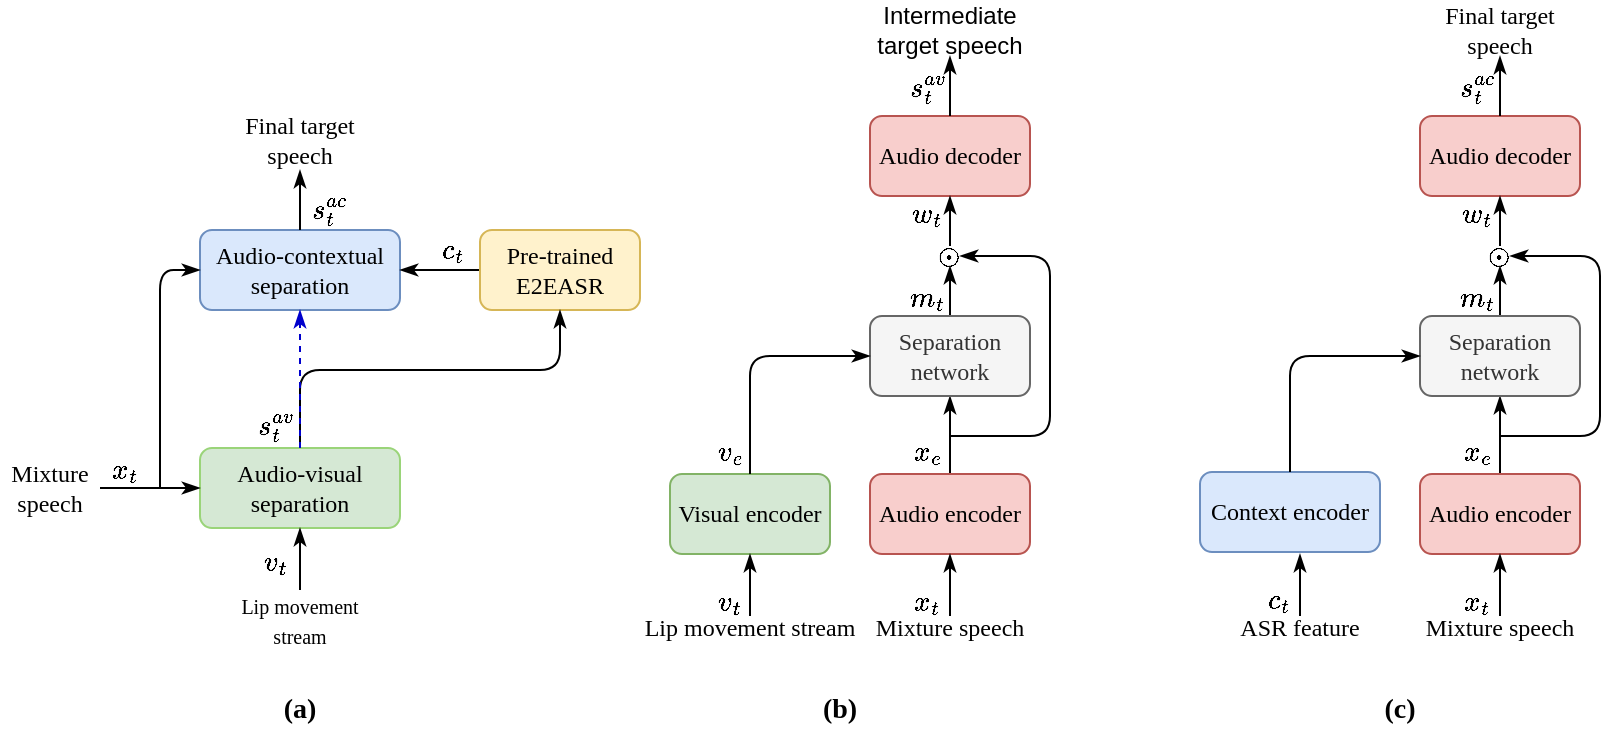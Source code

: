 <mxfile version="15.2.7" type="github">
  <diagram id="y_EGhvHL0gBH4iH_qR2R" name="Page-1">
    <mxGraphModel dx="1892" dy="667" grid="1" gridSize="10" guides="1" tooltips="1" connect="1" arrows="1" fold="1" page="1" pageScale="1" pageWidth="827" pageHeight="1169" math="1" shadow="0">
      <root>
        <mxCell id="0" />
        <mxCell id="1" parent="0" />
        <mxCell id="VpKqUX4VM9mPJ3Cbt_9l-1" value="&lt;font face=&quot;Times New Roman&quot;&gt;Audio-visual separation&lt;/font&gt;" style="rounded=1;whiteSpace=wrap;html=1;fillColor=#d5e8d4;strokeColor=#9AD479;shadow=0;strokeWidth=1;" vertex="1" parent="1">
          <mxGeometry x="80" y="319" width="100" height="40" as="geometry" />
        </mxCell>
        <mxCell id="VpKqUX4VM9mPJ3Cbt_9l-2" value="&lt;font face=&quot;Times New Roman&quot;&gt;Audio-contextual separation&lt;/font&gt;" style="rounded=1;whiteSpace=wrap;html=1;fillColor=#dae8fc;strokeColor=#6c8ebf;strokeWidth=1;" vertex="1" parent="1">
          <mxGeometry x="80" y="210" width="100" height="40" as="geometry" />
        </mxCell>
        <mxCell id="VpKqUX4VM9mPJ3Cbt_9l-5" value="" style="edgeStyle=orthogonalEdgeStyle;rounded=0;orthogonalLoop=1;jettySize=auto;html=1;endArrow=classicThin;endFill=1;" edge="1" parent="1" source="VpKqUX4VM9mPJ3Cbt_9l-4" target="VpKqUX4VM9mPJ3Cbt_9l-2">
          <mxGeometry relative="1" as="geometry" />
        </mxCell>
        <mxCell id="VpKqUX4VM9mPJ3Cbt_9l-4" value="&lt;font face=&quot;Times New Roman&quot;&gt;Pre-trained&lt;br&gt;E2EASR&lt;/font&gt;" style="rounded=1;whiteSpace=wrap;html=1;fillColor=#fff2cc;strokeColor=#d6b656;strokeWidth=1;" vertex="1" parent="1">
          <mxGeometry x="220" y="210" width="80" height="40" as="geometry" />
        </mxCell>
        <mxCell id="VpKqUX4VM9mPJ3Cbt_9l-7" value="" style="edgeStyle=orthogonalEdgeStyle;rounded=0;orthogonalLoop=1;jettySize=auto;html=1;endArrow=classicThin;endFill=1;" edge="1" parent="1" source="VpKqUX4VM9mPJ3Cbt_9l-6" target="VpKqUX4VM9mPJ3Cbt_9l-1">
          <mxGeometry relative="1" as="geometry" />
        </mxCell>
        <mxCell id="VpKqUX4VM9mPJ3Cbt_9l-6" value="&lt;font style=&quot;font-size: 10px&quot; face=&quot;Times New Roman&quot;&gt;Lip movement stream&lt;/font&gt;" style="text;html=1;strokeColor=none;fillColor=none;align=center;verticalAlign=middle;whiteSpace=wrap;rounded=0;shadow=0;" vertex="1" parent="1">
          <mxGeometry x="90" y="390" width="80" height="30" as="geometry" />
        </mxCell>
        <mxCell id="VpKqUX4VM9mPJ3Cbt_9l-9" value="" style="edgeStyle=orthogonalEdgeStyle;rounded=0;orthogonalLoop=1;jettySize=auto;html=1;endArrow=classicThin;endFill=1;exitX=1;exitY=0.5;exitDx=0;exitDy=0;" edge="1" parent="1" source="VpKqUX4VM9mPJ3Cbt_9l-8" target="VpKqUX4VM9mPJ3Cbt_9l-1">
          <mxGeometry relative="1" as="geometry" />
        </mxCell>
        <mxCell id="VpKqUX4VM9mPJ3Cbt_9l-8" value="&lt;font face=&quot;Times New Roman&quot;&gt;Mixture speech&lt;/font&gt;" style="text;html=1;strokeColor=none;fillColor=none;align=center;verticalAlign=middle;whiteSpace=wrap;rounded=0;shadow=0;" vertex="1" parent="1">
          <mxGeometry x="-20" y="324" width="50" height="30" as="geometry" />
        </mxCell>
        <mxCell id="VpKqUX4VM9mPJ3Cbt_9l-10" value="" style="edgeStyle=elbowEdgeStyle;elbow=vertical;endArrow=classicThin;html=1;endFill=1;entryX=0;entryY=0.5;entryDx=0;entryDy=0;" edge="1" parent="1" target="VpKqUX4VM9mPJ3Cbt_9l-2">
          <mxGeometry width="50" height="50" relative="1" as="geometry">
            <mxPoint x="60" y="339" as="sourcePoint" />
            <mxPoint x="80" y="249" as="targetPoint" />
            <Array as="points">
              <mxPoint x="60" y="230" />
              <mxPoint x="80" y="249" />
              <mxPoint x="90" y="299" />
              <mxPoint x="178" y="379" />
            </Array>
          </mxGeometry>
        </mxCell>
        <mxCell id="VpKqUX4VM9mPJ3Cbt_9l-15" value="" style="endArrow=classicThin;html=1;endFill=1;entryX=0.5;entryY=1;entryDx=0;entryDy=0;" edge="1" parent="1" source="VpKqUX4VM9mPJ3Cbt_9l-2" target="VpKqUX4VM9mPJ3Cbt_9l-16">
          <mxGeometry width="50" height="50" relative="1" as="geometry">
            <mxPoint x="450" y="360" as="sourcePoint" />
            <mxPoint x="420" y="360" as="targetPoint" />
          </mxGeometry>
        </mxCell>
        <mxCell id="VpKqUX4VM9mPJ3Cbt_9l-16" value="&lt;font face=&quot;Times New Roman&quot;&gt;Final target speech&lt;/font&gt;" style="text;html=1;strokeColor=none;fillColor=none;align=center;verticalAlign=middle;whiteSpace=wrap;rounded=0;shadow=0;" vertex="1" parent="1">
          <mxGeometry x="95" y="150" width="70" height="30" as="geometry" />
        </mxCell>
        <mxCell id="VpKqUX4VM9mPJ3Cbt_9l-18" value="" style="edgeStyle=elbowEdgeStyle;elbow=vertical;endArrow=classicThin;html=1;entryX=0.5;entryY=1;entryDx=0;entryDy=0;endFill=1;" edge="1" parent="1" source="VpKqUX4VM9mPJ3Cbt_9l-1" target="VpKqUX4VM9mPJ3Cbt_9l-4">
          <mxGeometry width="50" height="50" relative="1" as="geometry">
            <mxPoint x="210" y="315" as="sourcePoint" />
            <mxPoint x="260" y="265" as="targetPoint" />
            <Array as="points">
              <mxPoint x="200" y="280" />
              <mxPoint x="200" y="290" />
            </Array>
          </mxGeometry>
        </mxCell>
        <mxCell id="VpKqUX4VM9mPJ3Cbt_9l-25" value="$$v_t$$" style="text;html=1;strokeColor=none;fillColor=none;align=center;verticalAlign=middle;whiteSpace=wrap;rounded=0;shadow=0;" vertex="1" parent="1">
          <mxGeometry x="108" y="370" width="20" height="11" as="geometry" />
        </mxCell>
        <mxCell id="VpKqUX4VM9mPJ3Cbt_9l-26" value="$$x_t$$" style="text;html=1;strokeColor=none;fillColor=none;align=center;verticalAlign=middle;whiteSpace=wrap;rounded=0;shadow=0;" vertex="1" parent="1">
          <mxGeometry x="33" y="324" width="20" height="11" as="geometry" />
        </mxCell>
        <mxCell id="VpKqUX4VM9mPJ3Cbt_9l-30" value="$$s_t^{av}$$" style="text;html=1;strokeColor=none;fillColor=none;align=center;verticalAlign=middle;whiteSpace=wrap;rounded=0;shadow=0;" vertex="1" parent="1">
          <mxGeometry x="108" y="302.5" width="20" height="11" as="geometry" />
        </mxCell>
        <mxCell id="VpKqUX4VM9mPJ3Cbt_9l-31" value="$$s_t^{ac}$$" style="text;html=1;strokeColor=none;fillColor=none;align=center;verticalAlign=middle;whiteSpace=wrap;rounded=0;shadow=0;" vertex="1" parent="1">
          <mxGeometry x="135" y="194" width="20" height="11" as="geometry" />
        </mxCell>
        <mxCell id="VpKqUX4VM9mPJ3Cbt_9l-32" value="$$c_t$$" style="text;html=1;strokeColor=none;fillColor=none;align=center;verticalAlign=middle;whiteSpace=wrap;rounded=0;shadow=0;" vertex="1" parent="1">
          <mxGeometry x="197" y="214" width="20" height="11" as="geometry" />
        </mxCell>
        <mxCell id="VpKqUX4VM9mPJ3Cbt_9l-33" value="" style="endArrow=classicThin;html=1;entryX=0.5;entryY=1;entryDx=0;entryDy=0;exitX=0.5;exitY=0;exitDx=0;exitDy=0;endFill=1;dashed=1;strokeWidth=1;strokeColor=#0000CC;" edge="1" parent="1" source="VpKqUX4VM9mPJ3Cbt_9l-1" target="VpKqUX4VM9mPJ3Cbt_9l-2">
          <mxGeometry width="50" height="50" relative="1" as="geometry">
            <mxPoint x="250" y="370" as="sourcePoint" />
            <mxPoint x="300" y="320" as="targetPoint" />
          </mxGeometry>
        </mxCell>
        <mxCell id="VpKqUX4VM9mPJ3Cbt_9l-34" value="&lt;font face=&quot;Times New Roman&quot; style=&quot;font-size: 14px&quot;&gt;&lt;b&gt;(a)&lt;/b&gt;&lt;/font&gt;" style="text;html=1;strokeColor=none;fillColor=none;align=center;verticalAlign=middle;whiteSpace=wrap;rounded=0;shadow=0;" vertex="1" parent="1">
          <mxGeometry x="110" y="440" width="40" height="20" as="geometry" />
        </mxCell>
        <mxCell id="VpKqUX4VM9mPJ3Cbt_9l-35" value="&lt;font face=&quot;Times New Roman&quot;&gt;Visual encoder&lt;/font&gt;" style="rounded=1;whiteSpace=wrap;html=1;shadow=0;strokeColor=#82b366;strokeWidth=1;fillColor=#d5e8d4;" vertex="1" parent="1">
          <mxGeometry x="315" y="332" width="80" height="40" as="geometry" />
        </mxCell>
        <mxCell id="VpKqUX4VM9mPJ3Cbt_9l-40" value="" style="edgeStyle=orthogonalEdgeStyle;rounded=0;orthogonalLoop=1;jettySize=auto;html=1;endArrow=classicThin;endFill=1;strokeColor=#000000;strokeWidth=1;" edge="1" parent="1" source="VpKqUX4VM9mPJ3Cbt_9l-36" target="VpKqUX4VM9mPJ3Cbt_9l-37">
          <mxGeometry relative="1" as="geometry" />
        </mxCell>
        <mxCell id="VpKqUX4VM9mPJ3Cbt_9l-36" value="&lt;font face=&quot;Times New Roman&quot;&gt;Audio encoder&lt;/font&gt;" style="rounded=1;whiteSpace=wrap;html=1;shadow=0;strokeColor=#b85450;strokeWidth=1;fillColor=#f8cecc;" vertex="1" parent="1">
          <mxGeometry x="415" y="332" width="80" height="40" as="geometry" />
        </mxCell>
        <mxCell id="VpKqUX4VM9mPJ3Cbt_9l-41" value="" style="edgeStyle=orthogonalEdgeStyle;rounded=0;orthogonalLoop=1;jettySize=auto;html=1;endArrow=classicThin;endFill=1;strokeColor=#000000;strokeWidth=1;entryX=0.5;entryY=1;entryDx=0;entryDy=0;" edge="1" parent="1" source="VpKqUX4VM9mPJ3Cbt_9l-37" target="VpKqUX4VM9mPJ3Cbt_9l-42">
          <mxGeometry relative="1" as="geometry">
            <mxPoint x="455" y="233" as="targetPoint" />
          </mxGeometry>
        </mxCell>
        <mxCell id="VpKqUX4VM9mPJ3Cbt_9l-37" value="&lt;font face=&quot;Times New Roman&quot;&gt;Separation network&lt;/font&gt;" style="rounded=1;whiteSpace=wrap;html=1;shadow=0;strokeColor=#666666;strokeWidth=1;fillColor=#f5f5f5;fontColor=#333333;" vertex="1" parent="1">
          <mxGeometry x="415" y="253" width="80" height="40" as="geometry" />
        </mxCell>
        <mxCell id="VpKqUX4VM9mPJ3Cbt_9l-38" value="" style="edgeStyle=segmentEdgeStyle;endArrow=classicThin;html=1;strokeColor=#000000;strokeWidth=1;exitX=0.5;exitY=0;exitDx=0;exitDy=0;endFill=1;" edge="1" parent="1" source="VpKqUX4VM9mPJ3Cbt_9l-35" target="VpKqUX4VM9mPJ3Cbt_9l-37">
          <mxGeometry width="50" height="50" relative="1" as="geometry">
            <mxPoint x="235" y="373" as="sourcePoint" />
            <mxPoint x="285" y="323" as="targetPoint" />
            <Array as="points">
              <mxPoint x="355" y="273" />
            </Array>
          </mxGeometry>
        </mxCell>
        <mxCell id="VpKqUX4VM9mPJ3Cbt_9l-39" value="&lt;font face=&quot;Times New Roman&quot;&gt;Audio decoder&lt;/font&gt;" style="rounded=1;whiteSpace=wrap;html=1;shadow=0;strokeColor=#b85450;strokeWidth=1;fillColor=#f8cecc;" vertex="1" parent="1">
          <mxGeometry x="415" y="153" width="80" height="40" as="geometry" />
        </mxCell>
        <mxCell id="VpKqUX4VM9mPJ3Cbt_9l-45" value="" style="edgeStyle=orthogonalEdgeStyle;rounded=0;orthogonalLoop=1;jettySize=auto;html=1;endArrow=classicThin;endFill=1;strokeColor=#000000;strokeWidth=1;" edge="1" parent="1" source="VpKqUX4VM9mPJ3Cbt_9l-42" target="VpKqUX4VM9mPJ3Cbt_9l-39">
          <mxGeometry relative="1" as="geometry">
            <Array as="points">
              <mxPoint x="455" y="207" />
              <mxPoint x="455" y="207" />
            </Array>
          </mxGeometry>
        </mxCell>
        <mxCell id="VpKqUX4VM9mPJ3Cbt_9l-42" value="$$\odot$$" style="text;html=1;strokeColor=none;fillColor=none;align=center;verticalAlign=middle;whiteSpace=wrap;rounded=0;shadow=0;" vertex="1" parent="1">
          <mxGeometry x="450" y="218" width="10" height="10" as="geometry" />
        </mxCell>
        <mxCell id="VpKqUX4VM9mPJ3Cbt_9l-50" value="" style="edgeStyle=elbowEdgeStyle;elbow=horizontal;endArrow=classicThin;html=1;strokeColor=#000000;strokeWidth=1;entryX=1;entryY=0.5;entryDx=0;entryDy=0;endFill=1;" edge="1" parent="1" target="VpKqUX4VM9mPJ3Cbt_9l-42">
          <mxGeometry width="50" height="50" relative="1" as="geometry">
            <mxPoint x="455" y="313" as="sourcePoint" />
            <mxPoint x="545" y="227" as="targetPoint" />
            <Array as="points">
              <mxPoint x="505" y="303" />
              <mxPoint x="535" y="253" />
            </Array>
          </mxGeometry>
        </mxCell>
        <mxCell id="VpKqUX4VM9mPJ3Cbt_9l-53" value="" style="edgeStyle=orthogonalEdgeStyle;rounded=0;orthogonalLoop=1;jettySize=auto;html=1;endArrow=classicThin;endFill=1;strokeColor=#000000;strokeWidth=1;" edge="1" parent="1" source="VpKqUX4VM9mPJ3Cbt_9l-51" target="VpKqUX4VM9mPJ3Cbt_9l-35">
          <mxGeometry relative="1" as="geometry" />
        </mxCell>
        <mxCell id="VpKqUX4VM9mPJ3Cbt_9l-51" value="&lt;font face=&quot;Times New Roman&quot;&gt;Lip movement stream&lt;/font&gt;" style="text;html=1;strokeColor=none;fillColor=none;align=center;verticalAlign=middle;whiteSpace=wrap;rounded=0;shadow=0;" vertex="1" parent="1">
          <mxGeometry x="300" y="403" width="110" height="11" as="geometry" />
        </mxCell>
        <mxCell id="VpKqUX4VM9mPJ3Cbt_9l-52" value="&lt;font face=&quot;Times New Roman&quot;&gt;Mixture speech&lt;/font&gt;" style="text;html=1;strokeColor=none;fillColor=none;align=center;verticalAlign=middle;whiteSpace=wrap;rounded=0;shadow=0;" vertex="1" parent="1">
          <mxGeometry x="415" y="403" width="80" height="11" as="geometry" />
        </mxCell>
        <mxCell id="VpKqUX4VM9mPJ3Cbt_9l-56" value="" style="endArrow=classicThin;html=1;strokeColor=#000000;strokeWidth=1;endFill=1;" edge="1" parent="1" target="VpKqUX4VM9mPJ3Cbt_9l-36">
          <mxGeometry width="50" height="50" relative="1" as="geometry">
            <mxPoint x="455" y="403" as="sourcePoint" />
            <mxPoint x="425" y="433" as="targetPoint" />
          </mxGeometry>
        </mxCell>
        <mxCell id="VpKqUX4VM9mPJ3Cbt_9l-58" value="$$v_t$$" style="text;html=1;strokeColor=none;fillColor=none;align=center;verticalAlign=middle;whiteSpace=wrap;rounded=0;shadow=0;" vertex="1" parent="1">
          <mxGeometry x="335" y="390" width="20" height="11" as="geometry" />
        </mxCell>
        <mxCell id="VpKqUX4VM9mPJ3Cbt_9l-59" value="$$x_t$$" style="text;html=1;strokeColor=none;fillColor=none;align=center;verticalAlign=middle;whiteSpace=wrap;rounded=0;shadow=0;" vertex="1" parent="1">
          <mxGeometry x="434" y="390" width="20" height="11" as="geometry" />
        </mxCell>
        <mxCell id="VpKqUX4VM9mPJ3Cbt_9l-60" value="$$v_e$$" style="text;html=1;strokeColor=none;fillColor=none;align=center;verticalAlign=middle;whiteSpace=wrap;rounded=0;shadow=0;" vertex="1" parent="1">
          <mxGeometry x="335" y="315.5" width="20" height="11" as="geometry" />
        </mxCell>
        <mxCell id="VpKqUX4VM9mPJ3Cbt_9l-61" value="$$x_e$$" style="text;html=1;strokeColor=none;fillColor=none;align=center;verticalAlign=middle;whiteSpace=wrap;rounded=0;shadow=0;" vertex="1" parent="1">
          <mxGeometry x="434" y="315.5" width="20" height="11" as="geometry" />
        </mxCell>
        <mxCell id="VpKqUX4VM9mPJ3Cbt_9l-62" value="$$m_t$$" style="text;html=1;strokeColor=none;fillColor=none;align=center;verticalAlign=middle;whiteSpace=wrap;rounded=0;shadow=0;" vertex="1" parent="1">
          <mxGeometry x="434" y="238" width="20" height="11" as="geometry" />
        </mxCell>
        <mxCell id="VpKqUX4VM9mPJ3Cbt_9l-63" value="$$w_t$$" style="text;html=1;strokeColor=none;fillColor=none;align=center;verticalAlign=middle;whiteSpace=wrap;rounded=0;shadow=0;" vertex="1" parent="1">
          <mxGeometry x="434" y="196" width="20" height="11" as="geometry" />
        </mxCell>
        <mxCell id="VpKqUX4VM9mPJ3Cbt_9l-64" value="" style="endArrow=classicThin;html=1;endFill=1;" edge="1" parent="1" source="VpKqUX4VM9mPJ3Cbt_9l-39">
          <mxGeometry width="50" height="50" relative="1" as="geometry">
            <mxPoint x="15" y="233" as="sourcePoint" />
            <mxPoint x="455" y="123" as="targetPoint" />
          </mxGeometry>
        </mxCell>
        <mxCell id="VpKqUX4VM9mPJ3Cbt_9l-65" value="Intermediate target speech" style="text;html=1;strokeColor=none;fillColor=none;align=center;verticalAlign=middle;whiteSpace=wrap;rounded=0;shadow=0;" vertex="1" parent="1">
          <mxGeometry x="410" y="100" width="90" height="20" as="geometry" />
        </mxCell>
        <mxCell id="VpKqUX4VM9mPJ3Cbt_9l-66" value="$$s_t^{av}$$" style="text;html=1;strokeColor=none;fillColor=none;align=center;verticalAlign=middle;whiteSpace=wrap;rounded=0;shadow=0;" vertex="1" parent="1">
          <mxGeometry x="434" y="133" width="20" height="11" as="geometry" />
        </mxCell>
        <mxCell id="VpKqUX4VM9mPJ3Cbt_9l-68" value="&lt;font face=&quot;Times New Roman&quot; style=&quot;font-size: 14px&quot;&gt;&lt;b&gt;(b)&lt;/b&gt;&lt;/font&gt;" style="text;html=1;strokeColor=none;fillColor=none;align=center;verticalAlign=middle;whiteSpace=wrap;rounded=0;shadow=0;" vertex="1" parent="1">
          <mxGeometry x="380" y="440" width="40" height="20" as="geometry" />
        </mxCell>
        <mxCell id="VpKqUX4VM9mPJ3Cbt_9l-69" value="" style="edgeStyle=orthogonalEdgeStyle;rounded=0;orthogonalLoop=1;jettySize=auto;html=1;endArrow=classicThin;endFill=1;strokeColor=#000000;strokeWidth=1;" edge="1" parent="1" source="VpKqUX4VM9mPJ3Cbt_9l-70" target="VpKqUX4VM9mPJ3Cbt_9l-72">
          <mxGeometry relative="1" as="geometry" />
        </mxCell>
        <mxCell id="VpKqUX4VM9mPJ3Cbt_9l-70" value="&lt;font face=&quot;Times New Roman&quot;&gt;Audio encoder&lt;/font&gt;" style="rounded=1;whiteSpace=wrap;html=1;shadow=0;strokeColor=#b85450;strokeWidth=1;fillColor=#f8cecc;" vertex="1" parent="1">
          <mxGeometry x="690" y="332" width="80" height="40" as="geometry" />
        </mxCell>
        <mxCell id="VpKqUX4VM9mPJ3Cbt_9l-71" value="" style="edgeStyle=orthogonalEdgeStyle;rounded=0;orthogonalLoop=1;jettySize=auto;html=1;endArrow=classicThin;endFill=1;strokeColor=#000000;strokeWidth=1;entryX=0.5;entryY=1;entryDx=0;entryDy=0;" edge="1" parent="1" source="VpKqUX4VM9mPJ3Cbt_9l-72" target="VpKqUX4VM9mPJ3Cbt_9l-76">
          <mxGeometry relative="1" as="geometry">
            <mxPoint x="730" y="233" as="targetPoint" />
          </mxGeometry>
        </mxCell>
        <mxCell id="VpKqUX4VM9mPJ3Cbt_9l-72" value="&lt;font face=&quot;Times New Roman&quot;&gt;Separation network&lt;/font&gt;" style="rounded=1;whiteSpace=wrap;html=1;shadow=0;strokeColor=#666666;strokeWidth=1;fillColor=#f5f5f5;fontColor=#333333;" vertex="1" parent="1">
          <mxGeometry x="690" y="253" width="80" height="40" as="geometry" />
        </mxCell>
        <mxCell id="VpKqUX4VM9mPJ3Cbt_9l-74" value="&lt;font face=&quot;Times New Roman&quot;&gt;Audio decoder&lt;/font&gt;" style="rounded=1;whiteSpace=wrap;html=1;shadow=0;strokeColor=#b85450;strokeWidth=1;fillColor=#f8cecc;" vertex="1" parent="1">
          <mxGeometry x="690" y="153" width="80" height="40" as="geometry" />
        </mxCell>
        <mxCell id="VpKqUX4VM9mPJ3Cbt_9l-75" value="" style="edgeStyle=orthogonalEdgeStyle;rounded=0;orthogonalLoop=1;jettySize=auto;html=1;endArrow=classicThin;endFill=1;strokeColor=#000000;strokeWidth=1;" edge="1" parent="1" source="VpKqUX4VM9mPJ3Cbt_9l-76" target="VpKqUX4VM9mPJ3Cbt_9l-74">
          <mxGeometry relative="1" as="geometry">
            <Array as="points">
              <mxPoint x="730" y="207" />
              <mxPoint x="730" y="207" />
            </Array>
          </mxGeometry>
        </mxCell>
        <mxCell id="VpKqUX4VM9mPJ3Cbt_9l-76" value="$$\odot$$" style="text;html=1;strokeColor=none;fillColor=none;align=center;verticalAlign=middle;whiteSpace=wrap;rounded=0;shadow=0;" vertex="1" parent="1">
          <mxGeometry x="725" y="218" width="10" height="10" as="geometry" />
        </mxCell>
        <mxCell id="VpKqUX4VM9mPJ3Cbt_9l-77" value="" style="edgeStyle=elbowEdgeStyle;elbow=horizontal;endArrow=classicThin;html=1;strokeColor=#000000;strokeWidth=1;entryX=1;entryY=0.5;entryDx=0;entryDy=0;endFill=1;" edge="1" parent="1" target="VpKqUX4VM9mPJ3Cbt_9l-76">
          <mxGeometry width="50" height="50" relative="1" as="geometry">
            <mxPoint x="730" y="313" as="sourcePoint" />
            <mxPoint x="820" y="227" as="targetPoint" />
            <Array as="points">
              <mxPoint x="780" y="303" />
              <mxPoint x="810" y="253" />
            </Array>
          </mxGeometry>
        </mxCell>
        <mxCell id="VpKqUX4VM9mPJ3Cbt_9l-78" value="" style="edgeStyle=orthogonalEdgeStyle;rounded=0;orthogonalLoop=1;jettySize=auto;html=1;endArrow=classicThin;endFill=1;strokeColor=#000000;strokeWidth=1;" edge="1" parent="1">
          <mxGeometry relative="1" as="geometry">
            <mxPoint x="630" y="403" as="sourcePoint" />
            <mxPoint x="630" y="372" as="targetPoint" />
          </mxGeometry>
        </mxCell>
        <mxCell id="VpKqUX4VM9mPJ3Cbt_9l-79" value="&lt;font face=&quot;Times New Roman&quot;&gt;Mixture speech&lt;/font&gt;" style="text;html=1;strokeColor=none;fillColor=none;align=center;verticalAlign=middle;whiteSpace=wrap;rounded=0;shadow=0;" vertex="1" parent="1">
          <mxGeometry x="690" y="403" width="80" height="11" as="geometry" />
        </mxCell>
        <mxCell id="VpKqUX4VM9mPJ3Cbt_9l-80" value="" style="endArrow=classicThin;html=1;strokeColor=#000000;strokeWidth=1;endFill=1;" edge="1" parent="1" target="VpKqUX4VM9mPJ3Cbt_9l-70">
          <mxGeometry width="50" height="50" relative="1" as="geometry">
            <mxPoint x="730" y="403" as="sourcePoint" />
            <mxPoint x="700" y="433" as="targetPoint" />
          </mxGeometry>
        </mxCell>
        <mxCell id="VpKqUX4VM9mPJ3Cbt_9l-81" value="$$c_t$$" style="text;html=1;strokeColor=none;fillColor=none;align=center;verticalAlign=middle;whiteSpace=wrap;rounded=0;shadow=0;" vertex="1" parent="1">
          <mxGeometry x="610" y="389.5" width="20" height="11" as="geometry" />
        </mxCell>
        <mxCell id="VpKqUX4VM9mPJ3Cbt_9l-82" value="$$x_t$$" style="text;html=1;strokeColor=none;fillColor=none;align=center;verticalAlign=middle;whiteSpace=wrap;rounded=0;shadow=0;" vertex="1" parent="1">
          <mxGeometry x="709" y="390" width="20" height="11" as="geometry" />
        </mxCell>
        <mxCell id="VpKqUX4VM9mPJ3Cbt_9l-84" value="$$x_e$$" style="text;html=1;strokeColor=none;fillColor=none;align=center;verticalAlign=middle;whiteSpace=wrap;rounded=0;shadow=0;" vertex="1" parent="1">
          <mxGeometry x="709" y="315.5" width="20" height="11" as="geometry" />
        </mxCell>
        <mxCell id="VpKqUX4VM9mPJ3Cbt_9l-85" value="$$m_t$$" style="text;html=1;strokeColor=none;fillColor=none;align=center;verticalAlign=middle;whiteSpace=wrap;rounded=0;shadow=0;" vertex="1" parent="1">
          <mxGeometry x="709" y="238" width="20" height="11" as="geometry" />
        </mxCell>
        <mxCell id="VpKqUX4VM9mPJ3Cbt_9l-86" value="$$w_t$$" style="text;html=1;strokeColor=none;fillColor=none;align=center;verticalAlign=middle;whiteSpace=wrap;rounded=0;shadow=0;" vertex="1" parent="1">
          <mxGeometry x="709" y="196" width="20" height="11" as="geometry" />
        </mxCell>
        <mxCell id="VpKqUX4VM9mPJ3Cbt_9l-87" value="" style="endArrow=classicThin;html=1;endFill=1;" edge="1" parent="1" source="VpKqUX4VM9mPJ3Cbt_9l-74">
          <mxGeometry width="50" height="50" relative="1" as="geometry">
            <mxPoint x="290" y="233" as="sourcePoint" />
            <mxPoint x="730" y="123" as="targetPoint" />
          </mxGeometry>
        </mxCell>
        <mxCell id="VpKqUX4VM9mPJ3Cbt_9l-88" value="&lt;font face=&quot;Times New Roman&quot;&gt;Final target speech&lt;/font&gt;" style="text;html=1;strokeColor=none;fillColor=none;align=center;verticalAlign=middle;whiteSpace=wrap;rounded=0;shadow=0;" vertex="1" parent="1">
          <mxGeometry x="685" y="100" width="90" height="20" as="geometry" />
        </mxCell>
        <mxCell id="VpKqUX4VM9mPJ3Cbt_9l-89" value="$$s_t^{ac}$$" style="text;html=1;strokeColor=none;fillColor=none;align=center;verticalAlign=middle;whiteSpace=wrap;rounded=0;shadow=0;" vertex="1" parent="1">
          <mxGeometry x="709" y="133" width="20" height="11" as="geometry" />
        </mxCell>
        <mxCell id="VpKqUX4VM9mPJ3Cbt_9l-90" value="&lt;font face=&quot;Times New Roman&quot; style=&quot;font-size: 14px&quot;&gt;&lt;b&gt;(c)&lt;/b&gt;&lt;/font&gt;" style="text;html=1;strokeColor=none;fillColor=none;align=center;verticalAlign=middle;whiteSpace=wrap;rounded=0;shadow=0;" vertex="1" parent="1">
          <mxGeometry x="660" y="440" width="40" height="20" as="geometry" />
        </mxCell>
        <mxCell id="VpKqUX4VM9mPJ3Cbt_9l-91" value="&lt;font face=&quot;Times New Roman&quot;&gt;Context encoder&lt;/font&gt;" style="rounded=1;whiteSpace=wrap;html=1;shadow=0;strokeColor=#6c8ebf;strokeWidth=1;fillColor=#dae8fc;" vertex="1" parent="1">
          <mxGeometry x="580" y="331" width="90" height="40" as="geometry" />
        </mxCell>
        <mxCell id="VpKqUX4VM9mPJ3Cbt_9l-93" value="&lt;font face=&quot;Times New Roman&quot;&gt;ASR feature&lt;/font&gt;" style="text;html=1;strokeColor=none;fillColor=none;align=center;verticalAlign=middle;whiteSpace=wrap;rounded=0;shadow=0;" vertex="1" parent="1">
          <mxGeometry x="585" y="403" width="90" height="11" as="geometry" />
        </mxCell>
        <mxCell id="VpKqUX4VM9mPJ3Cbt_9l-95" value="" style="edgeStyle=segmentEdgeStyle;endArrow=classicThin;html=1;strokeColor=#000000;strokeWidth=1;exitX=0.5;exitY=0;exitDx=0;exitDy=0;endFill=1;entryX=0;entryY=0.5;entryDx=0;entryDy=0;" edge="1" parent="1" target="VpKqUX4VM9mPJ3Cbt_9l-72">
          <mxGeometry width="50" height="50" relative="1" as="geometry">
            <mxPoint x="625" y="331" as="sourcePoint" />
            <mxPoint x="685" y="272" as="targetPoint" />
            <Array as="points">
              <mxPoint x="625" y="273" />
            </Array>
          </mxGeometry>
        </mxCell>
      </root>
    </mxGraphModel>
  </diagram>
</mxfile>
